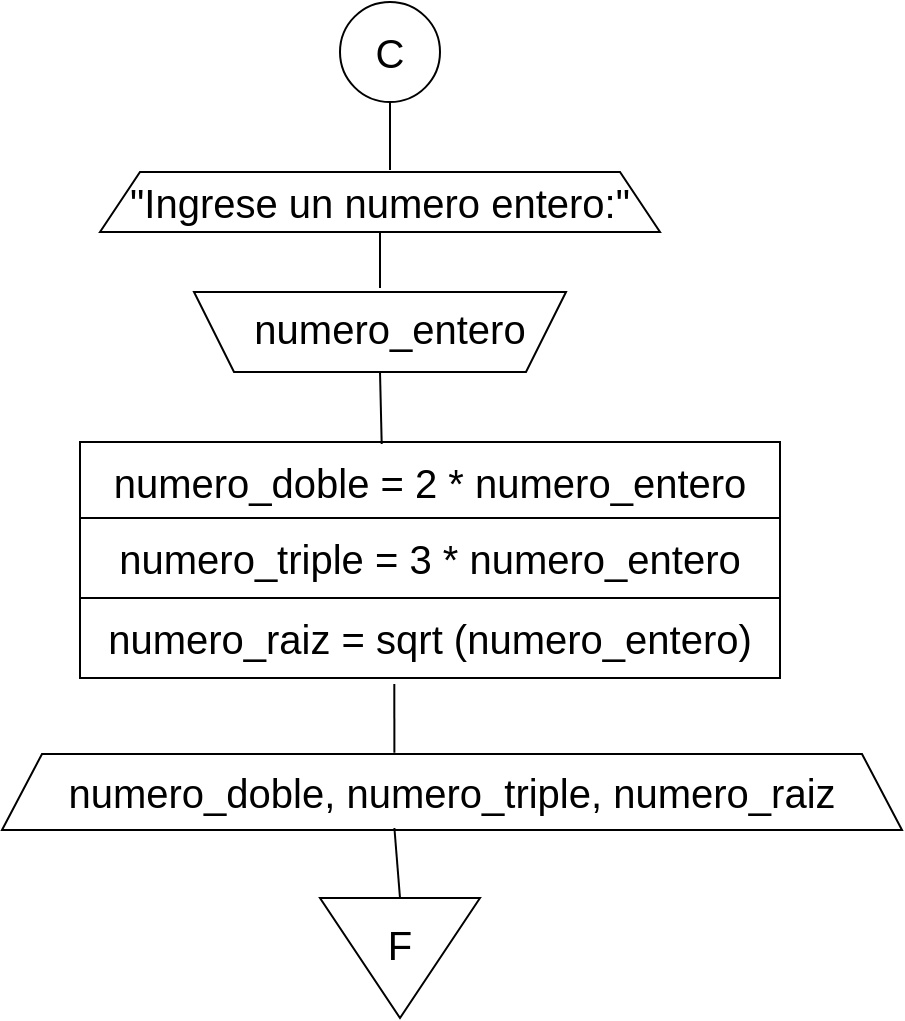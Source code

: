 <mxfile version="14.6.12" type="device"><diagram id="xqujPq9tBEyEYuRZN_Mx" name="Ejercicio3"><mxGraphModel dx="1038" dy="548" grid="0" gridSize="10" guides="1" tooltips="1" connect="1" arrows="1" fold="1" page="1" pageScale="1" pageWidth="827" pageHeight="1169" math="0" shadow="0"><root><mxCell id="0"/><mxCell id="1" parent="0"/><mxCell id="RFzBaO2KeSzJfdl4PEks-1" value="&lt;font style=&quot;font-size: 20px&quot;&gt;C&lt;/font&gt;" style="ellipse;whiteSpace=wrap;html=1;aspect=fixed;" vertex="1" parent="1"><mxGeometry x="330" y="30" width="50" height="50" as="geometry"/></mxCell><mxCell id="RFzBaO2KeSzJfdl4PEks-2" value="&lt;font style=&quot;font-size: 20px&quot;&gt;&quot;Ingrese un numero entero:&quot;&lt;/font&gt;" style="shape=trapezoid;perimeter=trapezoidPerimeter;whiteSpace=wrap;html=1;fixedSize=1;" vertex="1" parent="1"><mxGeometry x="210" y="115" width="280" height="30" as="geometry"/></mxCell><mxCell id="RFzBaO2KeSzJfdl4PEks-3" value="" style="shape=trapezoid;perimeter=trapezoidPerimeter;whiteSpace=wrap;html=1;fixedSize=1;rotation=-180;" vertex="1" parent="1"><mxGeometry x="257" y="175" width="186" height="40" as="geometry"/></mxCell><mxCell id="RFzBaO2KeSzJfdl4PEks-4" value="&lt;span style=&quot;background-color: rgb(255 , 255 , 255)&quot;&gt;&lt;font style=&quot;font-size: 20px&quot;&gt;numero_entero&lt;/font&gt;&lt;/span&gt;" style="text;html=1;strokeColor=none;fillColor=none;align=center;verticalAlign=middle;whiteSpace=wrap;rounded=0;" vertex="1" parent="1"><mxGeometry x="335" y="183" width="40" height="20" as="geometry"/></mxCell><mxCell id="RFzBaO2KeSzJfdl4PEks-5" value="&lt;font style=&quot;font-size: 20px&quot;&gt;numero_doble = 2 * numero_entero&lt;/font&gt;" style="rounded=0;whiteSpace=wrap;html=1;" vertex="1" parent="1"><mxGeometry x="200" y="250" width="350" height="40" as="geometry"/></mxCell><mxCell id="RFzBaO2KeSzJfdl4PEks-6" value="&lt;font style=&quot;font-size: 20px&quot;&gt;numero_triple = 3 * numero_entero&lt;/font&gt;" style="rounded=0;whiteSpace=wrap;html=1;" vertex="1" parent="1"><mxGeometry x="200" y="288" width="350" height="40" as="geometry"/></mxCell><mxCell id="RFzBaO2KeSzJfdl4PEks-7" value="&lt;font style=&quot;font-size: 20px&quot;&gt;numero_raiz = sqrt (numero_entero)&lt;/font&gt;" style="rounded=0;whiteSpace=wrap;html=1;" vertex="1" parent="1"><mxGeometry x="200" y="328" width="350" height="40" as="geometry"/></mxCell><mxCell id="RFzBaO2KeSzJfdl4PEks-8" value="&lt;span style=&quot;font-size: 20px&quot;&gt;numero_doble,&amp;nbsp;&lt;/span&gt;&lt;span style=&quot;font-size: 20px&quot;&gt;numero_triple,&amp;nbsp;&lt;/span&gt;&lt;span style=&quot;font-size: 20px&quot;&gt;numero_raiz&lt;/span&gt;" style="shape=trapezoid;perimeter=trapezoidPerimeter;whiteSpace=wrap;html=1;fixedSize=1;" vertex="1" parent="1"><mxGeometry x="161" y="406" width="450" height="38" as="geometry"/></mxCell><mxCell id="RFzBaO2KeSzJfdl4PEks-9" value="" style="triangle;whiteSpace=wrap;html=1;rotation=90;" vertex="1" parent="1"><mxGeometry x="330" y="468" width="60" height="80" as="geometry"/></mxCell><mxCell id="RFzBaO2KeSzJfdl4PEks-10" value="&lt;font style=&quot;font-size: 20px&quot;&gt;F&lt;/font&gt;" style="text;html=1;strokeColor=none;fillColor=none;align=center;verticalAlign=middle;whiteSpace=wrap;rounded=0;" vertex="1" parent="1"><mxGeometry x="340" y="486" width="40" height="30" as="geometry"/></mxCell><mxCell id="RFzBaO2KeSzJfdl4PEks-11" value="" style="endArrow=none;html=1;entryX=0.5;entryY=1;entryDx=0;entryDy=0;" edge="1" parent="1" target="RFzBaO2KeSzJfdl4PEks-1"><mxGeometry width="50" height="50" relative="1" as="geometry"><mxPoint x="355" y="114" as="sourcePoint"/><mxPoint x="437" y="309" as="targetPoint"/></mxGeometry></mxCell><mxCell id="RFzBaO2KeSzJfdl4PEks-12" value="" style="endArrow=none;html=1;entryX=0.5;entryY=1;entryDx=0;entryDy=0;" edge="1" parent="1" target="RFzBaO2KeSzJfdl4PEks-2"><mxGeometry width="50" height="50" relative="1" as="geometry"><mxPoint x="350" y="173" as="sourcePoint"/><mxPoint x="437" y="309" as="targetPoint"/></mxGeometry></mxCell><mxCell id="RFzBaO2KeSzJfdl4PEks-13" value="" style="endArrow=none;html=1;entryX=0.5;entryY=0;entryDx=0;entryDy=0;exitX=0.431;exitY=0.025;exitDx=0;exitDy=0;exitPerimeter=0;" edge="1" parent="1" source="RFzBaO2KeSzJfdl4PEks-5" target="RFzBaO2KeSzJfdl4PEks-3"><mxGeometry width="50" height="50" relative="1" as="geometry"><mxPoint x="387" y="359" as="sourcePoint"/><mxPoint x="437" y="309" as="targetPoint"/></mxGeometry></mxCell><mxCell id="RFzBaO2KeSzJfdl4PEks-14" value="" style="endArrow=none;html=1;exitX=0.436;exitY=-0.016;exitDx=0;exitDy=0;exitPerimeter=0;entryX=0.449;entryY=1.075;entryDx=0;entryDy=0;entryPerimeter=0;" edge="1" parent="1" source="RFzBaO2KeSzJfdl4PEks-8" target="RFzBaO2KeSzJfdl4PEks-7"><mxGeometry width="50" height="50" relative="1" as="geometry"><mxPoint x="387" y="359" as="sourcePoint"/><mxPoint x="437" y="309" as="targetPoint"/></mxGeometry></mxCell><mxCell id="RFzBaO2KeSzJfdl4PEks-15" value="" style="endArrow=none;html=1;exitX=0;exitY=0.5;exitDx=0;exitDy=0;entryX=0.436;entryY=0.974;entryDx=0;entryDy=0;entryPerimeter=0;" edge="1" parent="1" source="RFzBaO2KeSzJfdl4PEks-9" target="RFzBaO2KeSzJfdl4PEks-8"><mxGeometry width="50" height="50" relative="1" as="geometry"><mxPoint x="387" y="359" as="sourcePoint"/><mxPoint x="437" y="309" as="targetPoint"/></mxGeometry></mxCell></root></mxGraphModel></diagram></mxfile>